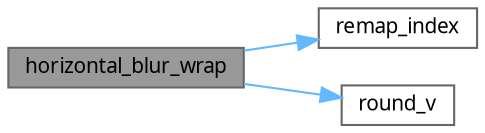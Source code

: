 digraph "horizontal_blur_wrap"
{
 // INTERACTIVE_SVG=YES
 // LATEX_PDF_SIZE
  bgcolor="transparent";
  edge [fontname=Verdana,fontsize=10,labelfontname=Verdana,labelfontsize=10];
  node [fontname=Verdana,fontsize=10,shape=box,height=0.2,width=0.4];
  rankdir="LR";
  Node1 [id="Node000001",label="horizontal_blur_wrap",height=0.2,width=0.4,color="gray40", fillcolor="grey60", style="filled", fontcolor="black",tooltip="This function performs a single separable horizontal box blur pass with mirror border policy...."];
  Node1 -> Node2 [id="edge1_Node000001_Node000002",color="steelblue1",style="solid",tooltip=" "];
  Node2 [id="Node000002",label="remap_index",height=0.2,width=0.4,color="grey40", fillcolor="white", style="filled",URL="$a38960.html#a29f766ddb647638fa64751b889de4a30",tooltip="Helper to compute array indices for different border policies."];
  Node1 -> Node3 [id="edge2_Node000001_Node000003",color="steelblue1",style="solid",tooltip=" "];
  Node3 [id="Node000003",label="round_v",height=0.2,width=0.4,color="grey40", fillcolor="white", style="filled",URL="$a38960.html#a5397ae7efe08dfe8b80fd7c1dbc60bf8",tooltip="helper to compute rounding value for the specified type. This is used to alleviate integer types roun..."];
}
